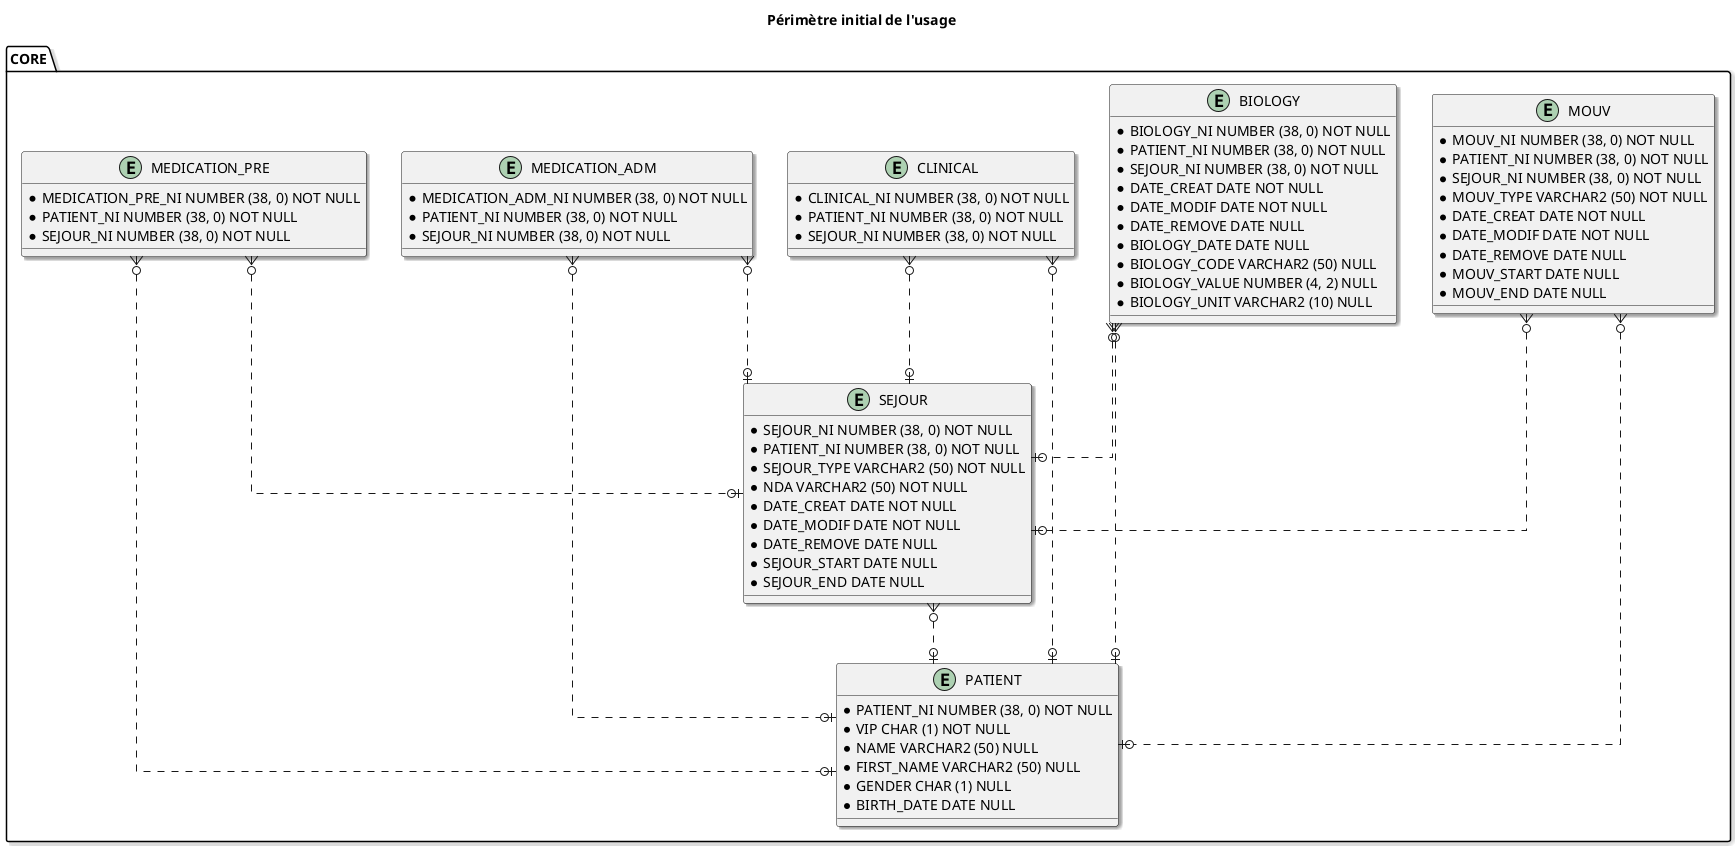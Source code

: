 @startuml

skinparam Shadowing 1.0
' avoid problems with angled crows feet
skinparam linetype ortho

title
Périmètre initial de l'usage
end title

entity CORE.PATIENT {
  * {field} PATIENT_NI NUMBER (38, 0) NOT NULL
  * {field} VIP CHAR (1) NOT NULL
  * {field} NAME VARCHAR2 (50) NULL
  * {field} FIRST_NAME VARCHAR2 (50) NULL
  * {field} GENDER CHAR (1) NULL
  * {field} BIRTH_DATE DATE NULL
}

entity CORE.SEJOUR {
  * {field} SEJOUR_NI NUMBER (38, 0) NOT NULL
  * {field} PATIENT_NI NUMBER (38, 0) NOT NULL
  * {field} SEJOUR_TYPE VARCHAR2 (50) NOT NULL
  * {field} NDA VARCHAR2 (50) NOT NULL
  * {field} DATE_CREAT DATE NOT NULL
  * {field} DATE_MODIF DATE NOT NULL
  * {field} DATE_REMOVE DATE NULL
  * {field} SEJOUR_START DATE NULL
  * {field} SEJOUR_END DATE NULL
}

entity CORE.MOUV {
  * {field} MOUV_NI NUMBER (38, 0) NOT NULL
  * {field} PATIENT_NI NUMBER (38, 0) NOT NULL
  * {field} SEJOUR_NI NUMBER (38, 0) NOT NULL
  * {field} MOUV_TYPE VARCHAR2 (50) NOT NULL
  * {field} DATE_CREAT DATE NOT NULL
  * {field} DATE_MODIF DATE NOT NULL
  * {field} DATE_REMOVE DATE NULL
  * {field} MOUV_START DATE NULL
  * {field} MOUV_END DATE NULL
}

entity CORE.BIOLOGY {
  * {field} BIOLOGY_NI NUMBER (38, 0) NOT NULL
  * {field} PATIENT_NI NUMBER (38, 0) NOT NULL
  * {field} SEJOUR_NI NUMBER (38, 0) NOT NULL
  * {field} DATE_CREAT DATE NOT NULL
  * {field} DATE_MODIF DATE NOT NULL
  * {field} DATE_REMOVE DATE NULL
  * {field} BIOLOGY_DATE DATE NULL
  * {field} BIOLOGY_CODE VARCHAR2 (50) NULL
  * {field} BIOLOGY_VALUE NUMBER (4, 2) NULL
  * {field} BIOLOGY_UNIT VARCHAR2 (10) NULL
}

entity CORE.CLINICAL {
  * {field} CLINICAL_NI NUMBER (38, 0) NOT NULL
  * {field} PATIENT_NI NUMBER (38, 0) NOT NULL
  * {field} SEJOUR_NI NUMBER (38, 0) NOT NULL
}

entity CORE.MEDICATION_ADM {
  * {field} MEDICATION_ADM_NI NUMBER (38, 0) NOT NULL
  * {field} PATIENT_NI NUMBER (38, 0) NOT NULL
  * {field} SEJOUR_NI NUMBER (38, 0) NOT NULL
}

entity CORE.MEDICATION_PRE {
  * {field} MEDICATION_PRE_NI NUMBER (38, 0) NOT NULL
  * {field} PATIENT_NI NUMBER (38, 0) NOT NULL
  * {field} SEJOUR_NI NUMBER (38, 0) NOT NULL
}



CORE.SEJOUR }o..o| CORE.PATIENT

CORE.MOUV }o..o| CORE.PATIENT
CORE.MOUV }o..o| CORE.SEJOUR

CORE.BIOLOGY }o..o| CORE.PATIENT
CORE.BIOLOGY }o..o| CORE.SEJOUR

CORE.CLINICAL }o..o| CORE.PATIENT
CORE.CLINICAL }o..o| CORE.SEJOUR

CORE.MEDICATION_ADM }o..o| CORE.PATIENT
CORE.MEDICATION_ADM }o..o| CORE.SEJOUR

CORE.MEDICATION_PRE }o..o| CORE.PATIENT
CORE.MEDICATION_PRE }o..o| CORE.SEJOUR

@enduml
